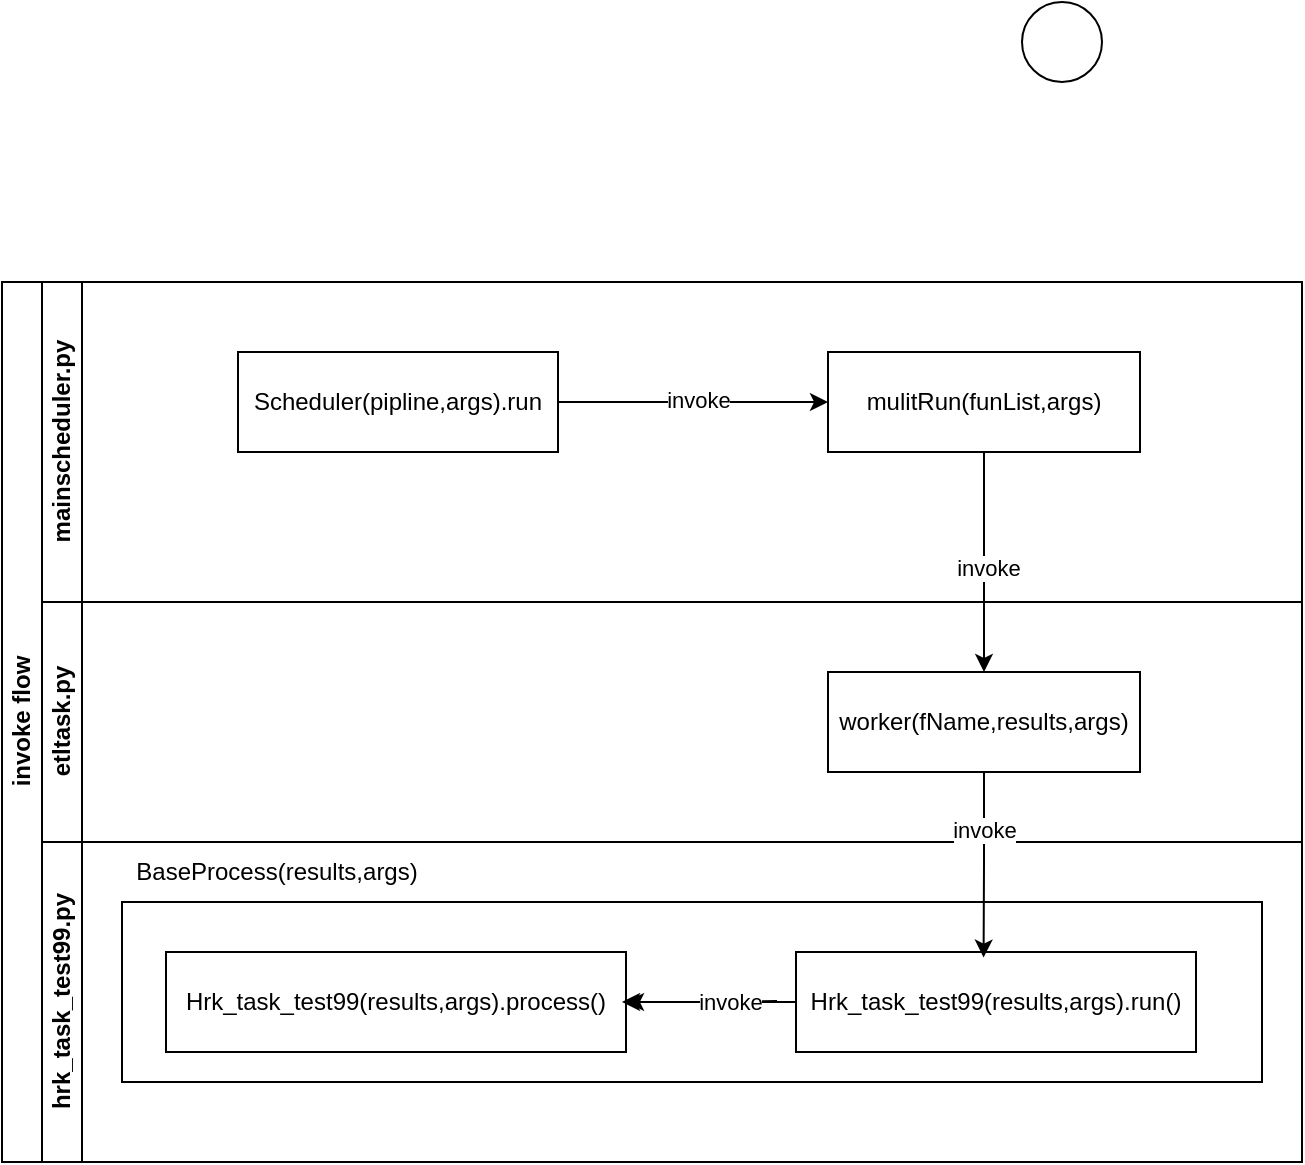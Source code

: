 <mxfile version="22.0.8" type="github">
  <diagram id="prtHgNgQTEPvFCAcTncT" name="Page-1">
    <mxGraphModel dx="897" dy="1686" grid="1" gridSize="10" guides="1" tooltips="1" connect="1" arrows="1" fold="1" page="1" pageScale="1" pageWidth="827" pageHeight="1169" math="0" shadow="0">
      <root>
        <mxCell id="0" />
        <mxCell id="1" parent="0" />
        <mxCell id="dNxyNK7c78bLwvsdeMH5-19" value="invoke flow" style="swimlane;html=1;childLayout=stackLayout;resizeParent=1;resizeParentMax=0;horizontal=0;startSize=20;horizontalStack=0;" parent="1" vertex="1">
          <mxGeometry x="10" y="80" width="650" height="440" as="geometry" />
        </mxCell>
        <mxCell id="dNxyNK7c78bLwvsdeMH5-20" value="mainscheduler.py" style="swimlane;html=1;startSize=20;horizontal=0;" parent="dNxyNK7c78bLwvsdeMH5-19" vertex="1">
          <mxGeometry x="20" width="630" height="160" as="geometry" />
        </mxCell>
        <mxCell id="dNxyNK7c78bLwvsdeMH5-24" value="Scheduler(pipline,args).run" style="rounded=0;whiteSpace=wrap;html=1;fontFamily=Helvetica;fontSize=12;fontColor=#000000;align=center;" parent="dNxyNK7c78bLwvsdeMH5-20" vertex="1">
          <mxGeometry x="98" y="35" width="160" height="50" as="geometry" />
        </mxCell>
        <mxCell id="dNxyNK7c78bLwvsdeMH5-30" value="mulitRun(funList,args)" style="rounded=0;whiteSpace=wrap;html=1;fontFamily=Helvetica;fontSize=12;fontColor=#000000;align=center;" parent="dNxyNK7c78bLwvsdeMH5-20" vertex="1">
          <mxGeometry x="393" y="35" width="156" height="50" as="geometry" />
        </mxCell>
        <mxCell id="6_mQqwPu-ReOJ2Goo2wV-1" value="" style="edgeStyle=orthogonalEdgeStyle;rounded=0;orthogonalLoop=1;jettySize=auto;html=1;" edge="1" parent="dNxyNK7c78bLwvsdeMH5-20" source="dNxyNK7c78bLwvsdeMH5-24" target="dNxyNK7c78bLwvsdeMH5-30">
          <mxGeometry relative="1" as="geometry">
            <mxPoint x="300" y="59.5" as="sourcePoint" />
            <mxPoint x="330" y="59.5" as="targetPoint" />
          </mxGeometry>
        </mxCell>
        <mxCell id="6_mQqwPu-ReOJ2Goo2wV-2" value="invoke" style="edgeLabel;html=1;align=center;verticalAlign=middle;resizable=0;points=[];" vertex="1" connectable="0" parent="6_mQqwPu-ReOJ2Goo2wV-1">
          <mxGeometry x="0.031" y="2" relative="1" as="geometry">
            <mxPoint y="1" as="offset" />
          </mxGeometry>
        </mxCell>
        <mxCell id="dNxyNK7c78bLwvsdeMH5-21" value="etltask.py" style="swimlane;html=1;startSize=20;horizontal=0;" parent="dNxyNK7c78bLwvsdeMH5-19" vertex="1">
          <mxGeometry x="20" y="160" width="630" height="120" as="geometry" />
        </mxCell>
        <mxCell id="6_mQqwPu-ReOJ2Goo2wV-3" value="worker(fName,results,args)" style="rounded=0;whiteSpace=wrap;html=1;fontFamily=Helvetica;fontSize=12;fontColor=#000000;align=center;" vertex="1" parent="dNxyNK7c78bLwvsdeMH5-21">
          <mxGeometry x="393" y="35" width="156" height="50" as="geometry" />
        </mxCell>
        <mxCell id="dNxyNK7c78bLwvsdeMH5-22" value="hrk_task_test99.py" style="swimlane;html=1;startSize=20;horizontal=0;" parent="dNxyNK7c78bLwvsdeMH5-19" vertex="1">
          <mxGeometry x="20" y="280" width="630" height="160" as="geometry" />
        </mxCell>
        <mxCell id="6_mQqwPu-ReOJ2Goo2wV-6" value="" style="rounded=0;whiteSpace=wrap;html=1;fontFamily=Helvetica;fontSize=12;fontColor=#000000;align=center;" vertex="1" parent="dNxyNK7c78bLwvsdeMH5-22">
          <mxGeometry x="40" y="30" width="570" height="90" as="geometry" />
        </mxCell>
        <mxCell id="6_mQqwPu-ReOJ2Goo2wV-7" value="BaseProcess(results,args)" style="text;html=1;strokeColor=none;fillColor=none;align=center;verticalAlign=middle;whiteSpace=wrap;rounded=0;" vertex="1" parent="dNxyNK7c78bLwvsdeMH5-22">
          <mxGeometry x="40" width="155" height="30" as="geometry" />
        </mxCell>
        <mxCell id="6_mQqwPu-ReOJ2Goo2wV-8" value="Hrk_task_test99(results,args).process&lt;span style=&quot;background-color: initial;&quot;&gt;()&lt;/span&gt;" style="rounded=0;whiteSpace=wrap;html=1;" vertex="1" parent="dNxyNK7c78bLwvsdeMH5-22">
          <mxGeometry x="62" y="55" width="230" height="50" as="geometry" />
        </mxCell>
        <mxCell id="6_mQqwPu-ReOJ2Goo2wV-19" value="" style="edgeStyle=orthogonalEdgeStyle;rounded=0;orthogonalLoop=1;jettySize=auto;html=1;" edge="1" parent="dNxyNK7c78bLwvsdeMH5-22" source="6_mQqwPu-ReOJ2Goo2wV-13" target="6_mQqwPu-ReOJ2Goo2wV-8">
          <mxGeometry relative="1" as="geometry" />
        </mxCell>
        <mxCell id="6_mQqwPu-ReOJ2Goo2wV-13" value="Hrk_task_test99(results,args).run()" style="rounded=0;whiteSpace=wrap;html=1;" vertex="1" parent="dNxyNK7c78bLwvsdeMH5-22">
          <mxGeometry x="377" y="55" width="200" height="50" as="geometry" />
        </mxCell>
        <mxCell id="6_mQqwPu-ReOJ2Goo2wV-17" style="edgeStyle=orthogonalEdgeStyle;rounded=0;orthogonalLoop=1;jettySize=auto;html=1;exitX=0;exitY=0.5;exitDx=0;exitDy=0;" edge="1" parent="dNxyNK7c78bLwvsdeMH5-22">
          <mxGeometry relative="1" as="geometry">
            <mxPoint x="367.5" y="79.5" as="sourcePoint" />
            <mxPoint x="290" y="80" as="targetPoint" />
          </mxGeometry>
        </mxCell>
        <mxCell id="6_mQqwPu-ReOJ2Goo2wV-18" value="invoke" style="edgeLabel;html=1;align=center;verticalAlign=middle;resizable=0;points=[];" vertex="1" connectable="0" parent="6_mQqwPu-ReOJ2Goo2wV-17">
          <mxGeometry x="-0.379" relative="1" as="geometry">
            <mxPoint as="offset" />
          </mxGeometry>
        </mxCell>
        <mxCell id="6_mQqwPu-ReOJ2Goo2wV-4" value="" style="edgeStyle=orthogonalEdgeStyle;rounded=0;orthogonalLoop=1;jettySize=auto;html=1;exitX=0.5;exitY=1;exitDx=0;exitDy=0;entryX=0.5;entryY=0;entryDx=0;entryDy=0;" edge="1" parent="dNxyNK7c78bLwvsdeMH5-19" source="dNxyNK7c78bLwvsdeMH5-30" target="6_mQqwPu-ReOJ2Goo2wV-3">
          <mxGeometry relative="1" as="geometry">
            <mxPoint x="305" y="129" as="sourcePoint" />
            <mxPoint x="384" y="129" as="targetPoint" />
          </mxGeometry>
        </mxCell>
        <mxCell id="6_mQqwPu-ReOJ2Goo2wV-5" value="invoke" style="edgeLabel;html=1;align=center;verticalAlign=middle;resizable=0;points=[];" vertex="1" connectable="0" parent="6_mQqwPu-ReOJ2Goo2wV-4">
          <mxGeometry x="0.031" y="2" relative="1" as="geometry">
            <mxPoint y="1" as="offset" />
          </mxGeometry>
        </mxCell>
        <mxCell id="6_mQqwPu-ReOJ2Goo2wV-14" style="edgeStyle=orthogonalEdgeStyle;rounded=0;orthogonalLoop=1;jettySize=auto;html=1;entryX=0.469;entryY=0.056;entryDx=0;entryDy=0;entryPerimeter=0;" edge="1" parent="dNxyNK7c78bLwvsdeMH5-19" source="6_mQqwPu-ReOJ2Goo2wV-3" target="6_mQqwPu-ReOJ2Goo2wV-13">
          <mxGeometry relative="1" as="geometry" />
        </mxCell>
        <mxCell id="6_mQqwPu-ReOJ2Goo2wV-15" value="invoke" style="edgeLabel;html=1;align=center;verticalAlign=middle;resizable=0;points=[];" vertex="1" connectable="0" parent="6_mQqwPu-ReOJ2Goo2wV-14">
          <mxGeometry x="-0.379" relative="1" as="geometry">
            <mxPoint as="offset" />
          </mxGeometry>
        </mxCell>
        <mxCell id="dNxyNK7c78bLwvsdeMH5-32" value="" style="ellipse;whiteSpace=wrap;html=1;" parent="1" vertex="1">
          <mxGeometry x="520" y="-60" width="40" height="40" as="geometry" />
        </mxCell>
      </root>
    </mxGraphModel>
  </diagram>
</mxfile>
